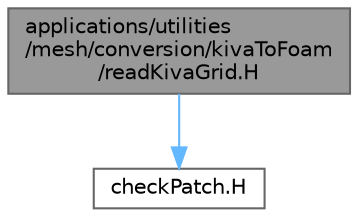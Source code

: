 digraph "applications/utilities/mesh/conversion/kivaToFoam/readKivaGrid.H"
{
 // LATEX_PDF_SIZE
  bgcolor="transparent";
  edge [fontname=Helvetica,fontsize=10,labelfontname=Helvetica,labelfontsize=10];
  node [fontname=Helvetica,fontsize=10,shape=box,height=0.2,width=0.4];
  Node1 [id="Node000001",label="applications/utilities\l/mesh/conversion/kivaToFoam\l/readKivaGrid.H",height=0.2,width=0.4,color="gray40", fillcolor="grey60", style="filled", fontcolor="black",tooltip=" "];
  Node1 -> Node2 [id="edge1_Node000001_Node000002",color="steelblue1",style="solid",tooltip=" "];
  Node2 [id="Node000002",label="checkPatch.H",height=0.2,width=0.4,color="grey40", fillcolor="white", style="filled",URL="$checkPatch_8H.html",tooltip=" "];
}
